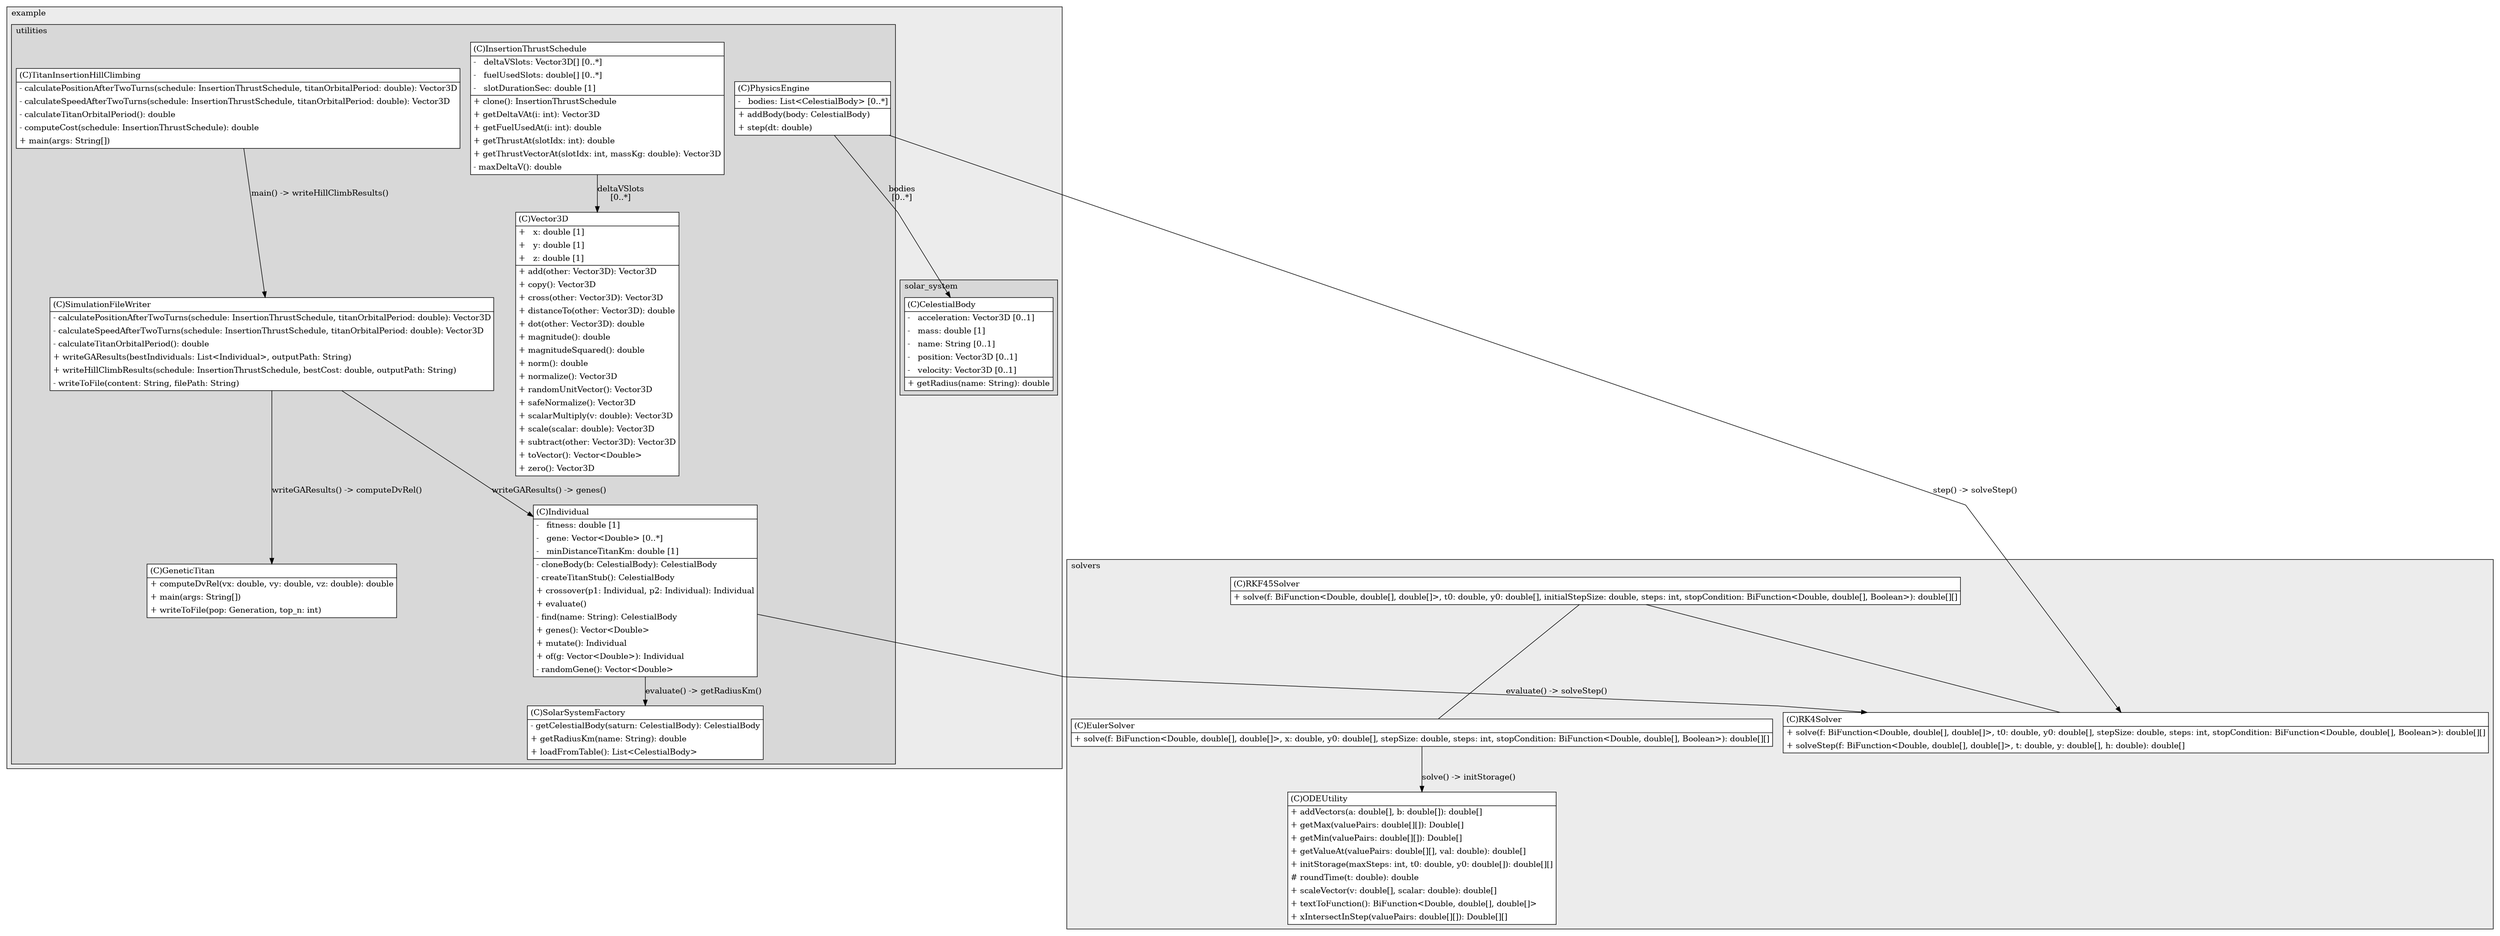 @startuml

/' diagram meta data start
config=StructureConfiguration;
{
  "projectClassification": {
    "searchMode": "OpenProject", // OpenProject, AllProjects
    "includedProjects": "",
    "pathEndKeywords": "*.impl",
    "isClientPath": "",
    "isClientName": "",
    "isTestPath": "",
    "isTestName": "",
    "isMappingPath": "",
    "isMappingName": "",
    "isDataAccessPath": "",
    "isDataAccessName": "",
    "isDataStructurePath": "",
    "isDataStructureName": "",
    "isInterfaceStructuresPath": "",
    "isInterfaceStructuresName": "",
    "isEntryPointPath": "",
    "isEntryPointName": "",
    "treatFinalFieldsAsMandatory": false
  },
  "graphRestriction": {
    "classPackageExcludeFilter": "",
    "classPackageIncludeFilter": "",
    "classNameExcludeFilter": "",
    "classNameIncludeFilter": "",
    "methodNameExcludeFilter": "",
    "methodNameIncludeFilter": "",
    "removeByInheritance": "", // inheritance/annotation based filtering is done in a second step
    "removeByAnnotation": "",
    "removeByClassPackage": "", // cleanup the graph after inheritance/annotation based filtering is done
    "removeByClassName": "",
    "cutMappings": false,
    "cutEnum": true,
    "cutTests": true,
    "cutClient": true,
    "cutDataAccess": true,
    "cutInterfaceStructures": true,
    "cutDataStructures": true,
    "cutGetterAndSetter": true,
    "cutConstructors": true
  },
  "graphTraversal": {
    "forwardDepth": 3,
    "backwardDepth": 3,
    "classPackageExcludeFilter": "",
    "classPackageIncludeFilter": "",
    "classNameExcludeFilter": "",
    "classNameIncludeFilter": "",
    "methodNameExcludeFilter": "",
    "methodNameIncludeFilter": "",
    "hideMappings": false,
    "hideDataStructures": false,
    "hidePrivateMethods": true,
    "hideInterfaceCalls": true, // indirection: implementation -> interface (is hidden) -> implementation
    "onlyShowApplicationEntryPoints": false, // root node is included
    "useMethodCallsForStructureDiagram": "ForwardOnly" // ForwardOnly, BothDirections, No
  },
  "details": {
    "aggregation": "GroupByClass", // ByClass, GroupByClass, None
    "showClassGenericTypes": true,
    "showMethods": true,
    "showMethodParameterNames": true,
    "showMethodParameterTypes": true,
    "showMethodReturnType": true,
    "showPackageLevels": 2,
    "showDetailedClassStructure": true
  },
  "rootClass": "com.example.utilities.HillClimb.TitanInsertionHillClimbing",
  "extensionCallbackMethod": "" // qualified.class.name#methodName - signature: public static String method(String)
}
diagram meta data end '/



digraph g {
    rankdir="TB"
    splines=polyline
    

'nodes 
subgraph cluster_1322970774 { 
   	label=example
	labeljust=l
	fillcolor="#ececec"
	style=filled
   
   subgraph cluster_1219420038 { 
   	label=utilities
	labeljust=l
	fillcolor="#d8d8d8"
	style=filled
   
   GeneticTitan1622582927[
	label=<<TABLE BORDER="1" CELLBORDER="0" CELLPADDING="4" CELLSPACING="0">
<TR><TD ALIGN="LEFT" >(C)GeneticTitan</TD></TR>
<HR/>
<TR><TD ALIGN="LEFT" >+ computeDvRel(vx: double, vy: double, vz: double): double</TD></TR>
<TR><TD ALIGN="LEFT" >+ main(args: String[])</TD></TR>
<TR><TD ALIGN="LEFT" >+ writeToFile(pop: Generation, top_n: int)</TD></TR>
</TABLE>>
	style=filled
	margin=0
	shape=plaintext
	fillcolor="#FFFFFF"
];

Individual1622582927[
	label=<<TABLE BORDER="1" CELLBORDER="0" CELLPADDING="4" CELLSPACING="0">
<TR><TD ALIGN="LEFT" >(C)Individual</TD></TR>
<HR/>
<TR><TD ALIGN="LEFT" >-   fitness: double [1]</TD></TR>
<TR><TD ALIGN="LEFT" >-   gene: Vector&lt;Double&gt; [0..*]</TD></TR>
<TR><TD ALIGN="LEFT" >-   minDistanceTitanKm: double [1]</TD></TR>
<HR/>
<TR><TD ALIGN="LEFT" >- cloneBody(b: CelestialBody): CelestialBody</TD></TR>
<TR><TD ALIGN="LEFT" >- createTitanStub(): CelestialBody</TD></TR>
<TR><TD ALIGN="LEFT" >+ crossover(p1: Individual, p2: Individual): Individual</TD></TR>
<TR><TD ALIGN="LEFT" >+ evaluate()</TD></TR>
<TR><TD ALIGN="LEFT" >- find(name: String): CelestialBody</TD></TR>
<TR><TD ALIGN="LEFT" >+ genes(): Vector&lt;Double&gt;</TD></TR>
<TR><TD ALIGN="LEFT" >+ mutate(): Individual</TD></TR>
<TR><TD ALIGN="LEFT" >+ of(g: Vector&lt;Double&gt;): Individual</TD></TR>
<TR><TD ALIGN="LEFT" >- randomGene(): Vector&lt;Double&gt;</TD></TR>
</TABLE>>
	style=filled
	margin=0
	shape=plaintext
	fillcolor="#FFFFFF"
];

InsertionThrustSchedule1831687551[
	label=<<TABLE BORDER="1" CELLBORDER="0" CELLPADDING="4" CELLSPACING="0">
<TR><TD ALIGN="LEFT" >(C)InsertionThrustSchedule</TD></TR>
<HR/>
<TR><TD ALIGN="LEFT" >-   deltaVSlots: Vector3D[] [0..*]</TD></TR>
<TR><TD ALIGN="LEFT" >-   fuelUsedSlots: double[] [0..*]</TD></TR>
<TR><TD ALIGN="LEFT" >-   slotDurationSec: double [1]</TD></TR>
<HR/>
<TR><TD ALIGN="LEFT" >+ clone(): InsertionThrustSchedule</TD></TR>
<TR><TD ALIGN="LEFT" >+ getDeltaVAt(i: int): Vector3D</TD></TR>
<TR><TD ALIGN="LEFT" >+ getFuelUsedAt(i: int): double</TD></TR>
<TR><TD ALIGN="LEFT" >+ getThrustAt(slotIdx: int): double</TD></TR>
<TR><TD ALIGN="LEFT" >+ getThrustVectorAt(slotIdx: int, massKg: double): Vector3D</TD></TR>
<TR><TD ALIGN="LEFT" >- maxDeltaV(): double</TD></TR>
</TABLE>>
	style=filled
	margin=0
	shape=plaintext
	fillcolor="#FFFFFF"
];

PhysicsEngine937669443[
	label=<<TABLE BORDER="1" CELLBORDER="0" CELLPADDING="4" CELLSPACING="0">
<TR><TD ALIGN="LEFT" >(C)PhysicsEngine</TD></TR>
<HR/>
<TR><TD ALIGN="LEFT" >-   bodies: List&lt;CelestialBody&gt; [0..*]</TD></TR>
<HR/>
<TR><TD ALIGN="LEFT" >+ addBody(body: CelestialBody)</TD></TR>
<TR><TD ALIGN="LEFT" >+ step(dt: double)</TD></TR>
</TABLE>>
	style=filled
	margin=0
	shape=plaintext
	fillcolor="#FFFFFF"
];

SimulationFileWriter2059666521[
	label=<<TABLE BORDER="1" CELLBORDER="0" CELLPADDING="4" CELLSPACING="0">
<TR><TD ALIGN="LEFT" >(C)SimulationFileWriter</TD></TR>
<HR/>
<TR><TD ALIGN="LEFT" >- calculatePositionAfterTwoTurns(schedule: InsertionThrustSchedule, titanOrbitalPeriod: double): Vector3D</TD></TR>
<TR><TD ALIGN="LEFT" >- calculateSpeedAfterTwoTurns(schedule: InsertionThrustSchedule, titanOrbitalPeriod: double): Vector3D</TD></TR>
<TR><TD ALIGN="LEFT" >- calculateTitanOrbitalPeriod(): double</TD></TR>
<TR><TD ALIGN="LEFT" >+ writeGAResults(bestIndividuals: List&lt;Individual&gt;, outputPath: String)</TD></TR>
<TR><TD ALIGN="LEFT" >+ writeHillClimbResults(schedule: InsertionThrustSchedule, bestCost: double, outputPath: String)</TD></TR>
<TR><TD ALIGN="LEFT" >- writeToFile(content: String, filePath: String)</TD></TR>
</TABLE>>
	style=filled
	margin=0
	shape=plaintext
	fillcolor="#FFFFFF"
];

SolarSystemFactory937669443[
	label=<<TABLE BORDER="1" CELLBORDER="0" CELLPADDING="4" CELLSPACING="0">
<TR><TD ALIGN="LEFT" >(C)SolarSystemFactory</TD></TR>
<HR/>
<TR><TD ALIGN="LEFT" >- getCelestialBody(saturn: CelestialBody): CelestialBody</TD></TR>
<TR><TD ALIGN="LEFT" >+ getRadiusKm(name: String): double</TD></TR>
<TR><TD ALIGN="LEFT" >+ loadFromTable(): List&lt;CelestialBody&gt;</TD></TR>
</TABLE>>
	style=filled
	margin=0
	shape=plaintext
	fillcolor="#FFFFFF"
];

TitanInsertionHillClimbing1831687551[
	label=<<TABLE BORDER="1" CELLBORDER="0" CELLPADDING="4" CELLSPACING="0">
<TR><TD ALIGN="LEFT" >(C)TitanInsertionHillClimbing</TD></TR>
<HR/>
<TR><TD ALIGN="LEFT" >- calculatePositionAfterTwoTurns(schedule: InsertionThrustSchedule, titanOrbitalPeriod: double): Vector3D</TD></TR>
<TR><TD ALIGN="LEFT" >- calculateSpeedAfterTwoTurns(schedule: InsertionThrustSchedule, titanOrbitalPeriod: double): Vector3D</TD></TR>
<TR><TD ALIGN="LEFT" >- calculateTitanOrbitalPeriod(): double</TD></TR>
<TR><TD ALIGN="LEFT" >- computeCost(schedule: InsertionThrustSchedule): double</TD></TR>
<TR><TD ALIGN="LEFT" >+ main(args: String[])</TD></TR>
</TABLE>>
	style=filled
	margin=0
	shape=plaintext
	fillcolor="#FFFFFF"
];

Vector3D2059666521[
	label=<<TABLE BORDER="1" CELLBORDER="0" CELLPADDING="4" CELLSPACING="0">
<TR><TD ALIGN="LEFT" >(C)Vector3D</TD></TR>
<HR/>
<TR><TD ALIGN="LEFT" >+   x: double [1]</TD></TR>
<TR><TD ALIGN="LEFT" >+   y: double [1]</TD></TR>
<TR><TD ALIGN="LEFT" >+   z: double [1]</TD></TR>
<HR/>
<TR><TD ALIGN="LEFT" >+ add(other: Vector3D): Vector3D</TD></TR>
<TR><TD ALIGN="LEFT" >+ copy(): Vector3D</TD></TR>
<TR><TD ALIGN="LEFT" >+ cross(other: Vector3D): Vector3D</TD></TR>
<TR><TD ALIGN="LEFT" >+ distanceTo(other: Vector3D): double</TD></TR>
<TR><TD ALIGN="LEFT" >+ dot(other: Vector3D): double</TD></TR>
<TR><TD ALIGN="LEFT" >+ magnitude(): double</TD></TR>
<TR><TD ALIGN="LEFT" >+ magnitudeSquared(): double</TD></TR>
<TR><TD ALIGN="LEFT" >+ norm(): double</TD></TR>
<TR><TD ALIGN="LEFT" >+ normalize(): Vector3D</TD></TR>
<TR><TD ALIGN="LEFT" >+ randomUnitVector(): Vector3D</TD></TR>
<TR><TD ALIGN="LEFT" >+ safeNormalize(): Vector3D</TD></TR>
<TR><TD ALIGN="LEFT" >+ scalarMultiply(v: double): Vector3D</TD></TR>
<TR><TD ALIGN="LEFT" >+ scale(scalar: double): Vector3D</TD></TR>
<TR><TD ALIGN="LEFT" >+ subtract(other: Vector3D): Vector3D</TD></TR>
<TR><TD ALIGN="LEFT" >+ toVector(): Vector&lt;Double&gt;</TD></TR>
<TR><TD ALIGN="LEFT" >+ zero(): Vector3D</TD></TR>
</TABLE>>
	style=filled
	margin=0
	shape=plaintext
	fillcolor="#FFFFFF"
];
} 

subgraph cluster_510801009 { 
   	label=solar_system
	labeljust=l
	fillcolor="#d8d8d8"
	style=filled
   
   CelestialBody1224374974[
	label=<<TABLE BORDER="1" CELLBORDER="0" CELLPADDING="4" CELLSPACING="0">
<TR><TD ALIGN="LEFT" >(C)CelestialBody</TD></TR>
<HR/>
<TR><TD ALIGN="LEFT" >-   acceleration: Vector3D [0..1]</TD></TR>
<TR><TD ALIGN="LEFT" >-   mass: double [1]</TD></TR>
<TR><TD ALIGN="LEFT" >-   name: String [0..1]</TD></TR>
<TR><TD ALIGN="LEFT" >-   position: Vector3D [0..1]</TD></TR>
<TR><TD ALIGN="LEFT" >-   velocity: Vector3D [0..1]</TD></TR>
<HR/>
<TR><TD ALIGN="LEFT" >+ getRadius(name: String): double</TD></TR>
</TABLE>>
	style=filled
	margin=0
	shape=plaintext
	fillcolor="#FFFFFF"
];
} 
} 

subgraph cluster_2030067008 { 
   	label=solvers
	labeljust=l
	fillcolor="#ececec"
	style=filled
   
   EulerSolver270417723[
	label=<<TABLE BORDER="1" CELLBORDER="0" CELLPADDING="4" CELLSPACING="0">
<TR><TD ALIGN="LEFT" >(C)EulerSolver</TD></TR>
<HR/>
<TR><TD ALIGN="LEFT" >+ solve(f: BiFunction&lt;Double, double[], double[]&gt;, x: double, y0: double[], stepSize: double, steps: int, stopCondition: BiFunction&lt;Double, double[], Boolean&gt;): double[][]</TD></TR>
</TABLE>>
	style=filled
	margin=0
	shape=plaintext
	fillcolor="#FFFFFF"
];

ODEUtility270417723[
	label=<<TABLE BORDER="1" CELLBORDER="0" CELLPADDING="4" CELLSPACING="0">
<TR><TD ALIGN="LEFT" >(C)ODEUtility</TD></TR>
<HR/>
<TR><TD ALIGN="LEFT" >+ addVectors(a: double[], b: double[]): double[]</TD></TR>
<TR><TD ALIGN="LEFT" >+ getMax(valuePairs: double[][]): Double[]</TD></TR>
<TR><TD ALIGN="LEFT" >+ getMin(valuePairs: double[][]): Double[]</TD></TR>
<TR><TD ALIGN="LEFT" >+ getValueAt(valuePairs: double[][], val: double): double[]</TD></TR>
<TR><TD ALIGN="LEFT" >+ initStorage(maxSteps: int, t0: double, y0: double[]): double[][]</TD></TR>
<TR><TD ALIGN="LEFT" ># roundTime(t: double): double</TD></TR>
<TR><TD ALIGN="LEFT" >+ scaleVector(v: double[], scalar: double): double[]</TD></TR>
<TR><TD ALIGN="LEFT" >+ textToFunction(): BiFunction&lt;Double, double[], double[]&gt;</TD></TR>
<TR><TD ALIGN="LEFT" >+ xIntersectInStep(valuePairs: double[][]): Double[][]</TD></TR>
</TABLE>>
	style=filled
	margin=0
	shape=plaintext
	fillcolor="#FFFFFF"
];

RK4Solver270417723[
	label=<<TABLE BORDER="1" CELLBORDER="0" CELLPADDING="4" CELLSPACING="0">
<TR><TD ALIGN="LEFT" >(C)RK4Solver</TD></TR>
<HR/>
<TR><TD ALIGN="LEFT" >+ solve(f: BiFunction&lt;Double, double[], double[]&gt;, t0: double, y0: double[], stepSize: double, steps: int, stopCondition: BiFunction&lt;Double, double[], Boolean&gt;): double[][]</TD></TR>
<TR><TD ALIGN="LEFT" >+ solveStep(f: BiFunction&lt;Double, double[], double[]&gt;, t: double, y: double[], h: double): double[]</TD></TR>
</TABLE>>
	style=filled
	margin=0
	shape=plaintext
	fillcolor="#FFFFFF"
];

RKF45Solver270417723[
	label=<<TABLE BORDER="1" CELLBORDER="0" CELLPADDING="4" CELLSPACING="0">
<TR><TD ALIGN="LEFT" >(C)RKF45Solver</TD></TR>
<HR/>
<TR><TD ALIGN="LEFT" >+ solve(f: BiFunction&lt;Double, double[], double[]&gt;, t0: double, y0: double[], initialStepSize: double, steps: int, stopCondition: BiFunction&lt;Double, double[], Boolean&gt;): double[][]</TD></TR>
</TABLE>>
	style=filled
	margin=0
	shape=plaintext
	fillcolor="#FFFFFF"
];
} 

'edges    
EulerSolver270417723 -> ODEUtility270417723[label="solve() -> initStorage()"];
Individual1622582927 -> RK4Solver270417723[label="evaluate() -> solveStep()"];
Individual1622582927 -> SolarSystemFactory937669443[label="evaluate() -> getRadiusKm()"];
InsertionThrustSchedule1831687551 -> Vector3D2059666521[label="deltaVSlots
[0..*]"];
PhysicsEngine937669443 -> CelestialBody1224374974[label="bodies
[0..*]"];
PhysicsEngine937669443 -> RK4Solver270417723[label="step() -> solveStep()"];
RKF45Solver270417723 -> EulerSolver270417723[arrowhead=none];
RKF45Solver270417723 -> RK4Solver270417723[arrowhead=none];
SimulationFileWriter2059666521 -> GeneticTitan1622582927[label="writeGAResults() -> computeDvRel()"];
SimulationFileWriter2059666521 -> Individual1622582927[label="writeGAResults() -> genes()"];
TitanInsertionHillClimbing1831687551 -> SimulationFileWriter2059666521[label="main() -> writeHillClimbResults()"];
    
}
@enduml